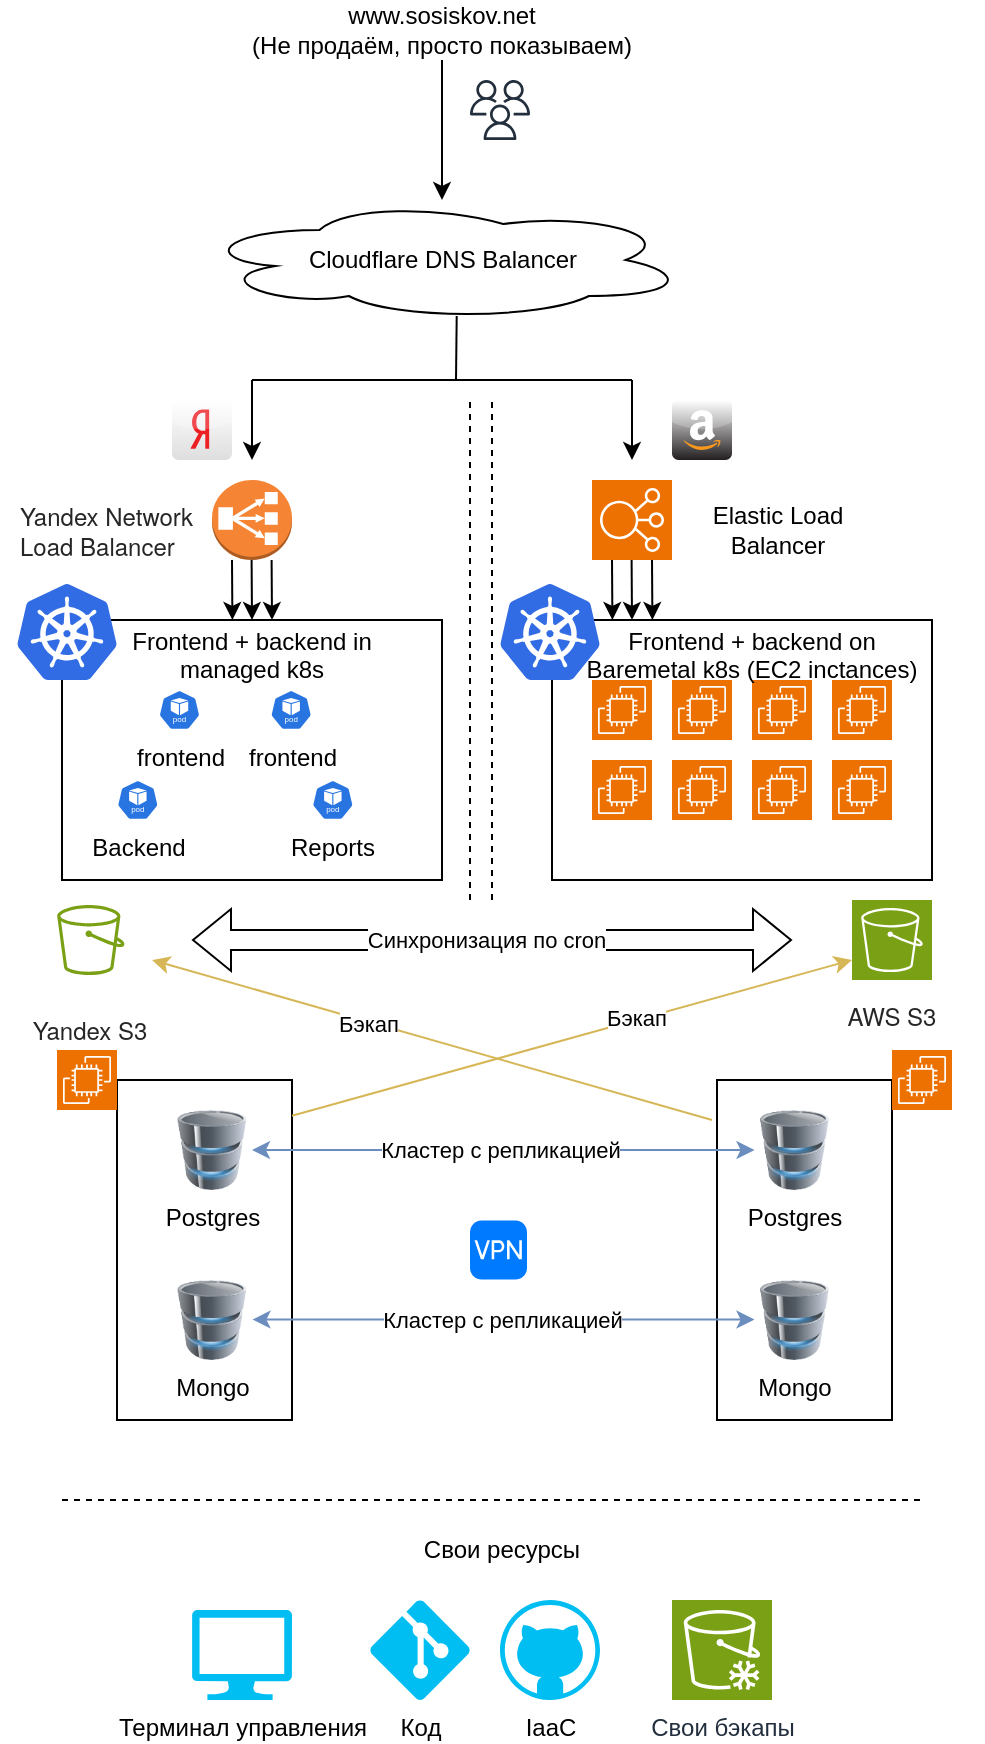 <mxfile version="24.8.2">
  <diagram name="Page-1" id="91McwhYBwaJq-M3u4j0n">
    <mxGraphModel dx="766" dy="627" grid="1" gridSize="10" guides="1" tooltips="1" connect="1" arrows="1" fold="1" page="1" pageScale="1" pageWidth="827" pageHeight="1169" math="0" shadow="0">
      <root>
        <mxCell id="0" />
        <mxCell id="1" parent="0" />
        <mxCell id="ehNMPMwny3DDVz9k8Zpn-62" value="" style="endArrow=none;dashed=1;html=1;rounded=0;" edge="1" parent="1">
          <mxGeometry width="50" height="50" relative="1" as="geometry">
            <mxPoint x="399" y="460" as="sourcePoint" />
            <mxPoint x="399" y="210" as="targetPoint" />
          </mxGeometry>
        </mxCell>
        <mxCell id="ehNMPMwny3DDVz9k8Zpn-53" value="" style="whiteSpace=wrap;html=1;" vertex="1" parent="1">
          <mxGeometry x="222.5" y="550" width="87.5" height="170" as="geometry" />
        </mxCell>
        <mxCell id="ehNMPMwny3DDVz9k8Zpn-33" value="" style="whiteSpace=wrap;html=1;" vertex="1" parent="1">
          <mxGeometry x="195" y="320" width="190" height="130" as="geometry" />
        </mxCell>
        <mxCell id="ehNMPMwny3DDVz9k8Zpn-27" value="" style="whiteSpace=wrap;html=1;" vertex="1" parent="1">
          <mxGeometry x="440" y="320" width="190" height="130" as="geometry" />
        </mxCell>
        <mxCell id="ehNMPMwny3DDVz9k8Zpn-1" value="www.sosiskov.net&lt;div&gt;(Не продаём, просто показываем)&lt;/div&gt;" style="text;strokeColor=none;align=center;fillColor=none;html=1;verticalAlign=middle;whiteSpace=wrap;rounded=0;" vertex="1" parent="1">
          <mxGeometry x="250" y="10" width="270" height="30" as="geometry" />
        </mxCell>
        <mxCell id="ehNMPMwny3DDVz9k8Zpn-2" value="" style="endArrow=classic;html=1;rounded=0;exitX=0.5;exitY=1;exitDx=0;exitDy=0;" edge="1" parent="1" source="ehNMPMwny3DDVz9k8Zpn-1">
          <mxGeometry width="50" height="50" relative="1" as="geometry">
            <mxPoint x="390" y="390" as="sourcePoint" />
            <mxPoint x="385" y="110" as="targetPoint" />
          </mxGeometry>
        </mxCell>
        <mxCell id="ehNMPMwny3DDVz9k8Zpn-3" value="Cloudflare DNS Balancer" style="ellipse;shape=cloud;whiteSpace=wrap;html=1;" vertex="1" parent="1">
          <mxGeometry x="262.5" y="110" width="245" height="60" as="geometry" />
        </mxCell>
        <mxCell id="ehNMPMwny3DDVz9k8Zpn-4" value="" style="endArrow=none;html=1;rounded=0;entryX=0.53;entryY=0.967;entryDx=0;entryDy=0;entryPerimeter=0;" edge="1" parent="1" target="ehNMPMwny3DDVz9k8Zpn-3">
          <mxGeometry width="50" height="50" relative="1" as="geometry">
            <mxPoint x="392" y="200" as="sourcePoint" />
            <mxPoint x="440" y="340" as="targetPoint" />
          </mxGeometry>
        </mxCell>
        <mxCell id="ehNMPMwny3DDVz9k8Zpn-5" value="" style="endArrow=none;html=1;rounded=0;" edge="1" parent="1">
          <mxGeometry width="50" height="50" relative="1" as="geometry">
            <mxPoint x="480" y="200" as="sourcePoint" />
            <mxPoint x="290" y="200" as="targetPoint" />
          </mxGeometry>
        </mxCell>
        <mxCell id="ehNMPMwny3DDVz9k8Zpn-6" value="" style="endArrow=classic;html=1;rounded=0;" edge="1" parent="1">
          <mxGeometry width="50" height="50" relative="1" as="geometry">
            <mxPoint x="290" y="200" as="sourcePoint" />
            <mxPoint x="290" y="240" as="targetPoint" />
          </mxGeometry>
        </mxCell>
        <mxCell id="ehNMPMwny3DDVz9k8Zpn-7" value="" style="endArrow=classic;html=1;rounded=0;" edge="1" parent="1">
          <mxGeometry width="50" height="50" relative="1" as="geometry">
            <mxPoint x="480" y="200" as="sourcePoint" />
            <mxPoint x="480" y="240" as="targetPoint" />
          </mxGeometry>
        </mxCell>
        <mxCell id="ehNMPMwny3DDVz9k8Zpn-8" value="" style="dashed=0;outlineConnect=0;html=1;align=center;labelPosition=center;verticalLabelPosition=bottom;verticalAlign=top;shape=mxgraph.webicons.yandex;gradientColor=#DFDEDE" vertex="1" parent="1">
          <mxGeometry x="250" y="210" width="30" height="30" as="geometry" />
        </mxCell>
        <mxCell id="ehNMPMwny3DDVz9k8Zpn-10" value="" style="sketch=0;outlineConnect=0;fontColor=#232F3E;gradientColor=none;fillColor=#232F3D;strokeColor=none;dashed=0;verticalLabelPosition=bottom;verticalAlign=top;align=center;html=1;fontSize=12;fontStyle=0;aspect=fixed;pointerEvents=1;shape=mxgraph.aws4.users;" vertex="1" parent="1">
          <mxGeometry x="399" y="50" width="30" height="30" as="geometry" />
        </mxCell>
        <mxCell id="ehNMPMwny3DDVz9k8Zpn-11" value="" style="dashed=0;outlineConnect=0;html=1;align=center;labelPosition=center;verticalLabelPosition=bottom;verticalAlign=top;shape=mxgraph.webicons.amazon_2;gradientColor=#231F20" vertex="1" parent="1">
          <mxGeometry x="500" y="210" width="30" height="30" as="geometry" />
        </mxCell>
        <mxCell id="ehNMPMwny3DDVz9k8Zpn-12" value="" style="sketch=0;points=[[0,0,0],[0.25,0,0],[0.5,0,0],[0.75,0,0],[1,0,0],[0,1,0],[0.25,1,0],[0.5,1,0],[0.75,1,0],[1,1,0],[0,0.25,0],[0,0.5,0],[0,0.75,0],[1,0.25,0],[1,0.5,0],[1,0.75,0]];outlineConnect=0;fontColor=#232F3E;fillColor=#ED7100;strokeColor=#ffffff;dashed=0;verticalLabelPosition=bottom;verticalAlign=top;align=center;html=1;fontSize=12;fontStyle=0;aspect=fixed;shape=mxgraph.aws4.resourceIcon;resIcon=mxgraph.aws4.elastic_load_balancing;" vertex="1" parent="1">
          <mxGeometry x="460" y="250" width="40" height="40" as="geometry" />
        </mxCell>
        <mxCell id="ehNMPMwny3DDVz9k8Zpn-13" value="" style="outlineConnect=0;dashed=0;verticalLabelPosition=bottom;verticalAlign=top;align=center;html=1;shape=mxgraph.aws3.classic_load_balancer;fillColor=#F58534;gradientColor=none;" vertex="1" parent="1">
          <mxGeometry x="270" y="250" width="40" height="40" as="geometry" />
        </mxCell>
        <mxCell id="ehNMPMwny3DDVz9k8Zpn-14" value="Elastic Load Balancer" style="text;strokeColor=none;align=center;fillColor=none;html=1;verticalAlign=middle;whiteSpace=wrap;rounded=0;" vertex="1" parent="1">
          <mxGeometry x="507.5" y="260" width="90" height="30" as="geometry" />
        </mxCell>
        <mxCell id="ehNMPMwny3DDVz9k8Zpn-15" value="&lt;h1 style=&quot;box-sizing: inherit; margin: 0px; color: rgba(0, 0, 0, 0.85); font-size: var(--g-text-display-4-font-size); font-weight: var(--g-text-accent-font-weight); line-height: var(--g-text-display-4-line-height); position: relative; font-family: &amp;quot;YS Text&amp;quot;, &amp;quot;Helvetica Neue&amp;quot;, Arial, Helvetica, sans-serif; text-align: start; background-color: rgb(255, 255, 255);&quot; id=&quot;g-uniq-74722&quot; class=&quot;pc-header-block__title&quot;&gt;&lt;span style=&quot;box-sizing: inherit;&quot;&gt;Yandex Network Load Balancer&lt;/span&gt;&lt;/h1&gt;" style="text;strokeColor=none;align=center;fillColor=none;html=1;verticalAlign=middle;whiteSpace=wrap;rounded=0;" vertex="1" parent="1">
          <mxGeometry x="172.5" y="260" width="90" height="30" as="geometry" />
        </mxCell>
        <mxCell id="ehNMPMwny3DDVz9k8Zpn-16" value="" style="sketch=0;points=[[0,0,0],[0.25,0,0],[0.5,0,0],[0.75,0,0],[1,0,0],[0,1,0],[0.25,1,0],[0.5,1,0],[0.75,1,0],[1,1,0],[0,0.25,0],[0,0.5,0],[0,0.75,0],[1,0.25,0],[1,0.5,0],[1,0.75,0]];outlineConnect=0;fontColor=#232F3E;fillColor=#ED7100;strokeColor=#ffffff;dashed=0;verticalLabelPosition=bottom;verticalAlign=top;align=center;html=1;fontSize=12;fontStyle=0;aspect=fixed;shape=mxgraph.aws4.resourceIcon;resIcon=mxgraph.aws4.ec2;" vertex="1" parent="1">
          <mxGeometry x="460" y="350" width="30" height="30" as="geometry" />
        </mxCell>
        <mxCell id="ehNMPMwny3DDVz9k8Zpn-17" value="" style="sketch=0;points=[[0,0,0],[0.25,0,0],[0.5,0,0],[0.75,0,0],[1,0,0],[0,1,0],[0.25,1,0],[0.5,1,0],[0.75,1,0],[1,1,0],[0,0.25,0],[0,0.5,0],[0,0.75,0],[1,0.25,0],[1,0.5,0],[1,0.75,0]];outlineConnect=0;fontColor=#232F3E;fillColor=#ED7100;strokeColor=#ffffff;dashed=0;verticalLabelPosition=bottom;verticalAlign=top;align=center;html=1;fontSize=12;fontStyle=0;aspect=fixed;shape=mxgraph.aws4.resourceIcon;resIcon=mxgraph.aws4.ec2;" vertex="1" parent="1">
          <mxGeometry x="500" y="350" width="30" height="30" as="geometry" />
        </mxCell>
        <mxCell id="ehNMPMwny3DDVz9k8Zpn-18" value="" style="sketch=0;points=[[0,0,0],[0.25,0,0],[0.5,0,0],[0.75,0,0],[1,0,0],[0,1,0],[0.25,1,0],[0.5,1,0],[0.75,1,0],[1,1,0],[0,0.25,0],[0,0.5,0],[0,0.75,0],[1,0.25,0],[1,0.5,0],[1,0.75,0]];outlineConnect=0;fontColor=#232F3E;fillColor=#ED7100;strokeColor=#ffffff;dashed=0;verticalLabelPosition=bottom;verticalAlign=top;align=center;html=1;fontSize=12;fontStyle=0;aspect=fixed;shape=mxgraph.aws4.resourceIcon;resIcon=mxgraph.aws4.ec2;" vertex="1" parent="1">
          <mxGeometry x="540" y="350" width="30" height="30" as="geometry" />
        </mxCell>
        <mxCell id="ehNMPMwny3DDVz9k8Zpn-19" value="" style="sketch=0;points=[[0,0,0],[0.25,0,0],[0.5,0,0],[0.75,0,0],[1,0,0],[0,1,0],[0.25,1,0],[0.5,1,0],[0.75,1,0],[1,1,0],[0,0.25,0],[0,0.5,0],[0,0.75,0],[1,0.25,0],[1,0.5,0],[1,0.75,0]];outlineConnect=0;fontColor=#232F3E;fillColor=#ED7100;strokeColor=#ffffff;dashed=0;verticalLabelPosition=bottom;verticalAlign=top;align=center;html=1;fontSize=12;fontStyle=0;aspect=fixed;shape=mxgraph.aws4.resourceIcon;resIcon=mxgraph.aws4.ec2;" vertex="1" parent="1">
          <mxGeometry x="580" y="350" width="30" height="30" as="geometry" />
        </mxCell>
        <mxCell id="ehNMPMwny3DDVz9k8Zpn-20" value="" style="sketch=0;points=[[0,0,0],[0.25,0,0],[0.5,0,0],[0.75,0,0],[1,0,0],[0,1,0],[0.25,1,0],[0.5,1,0],[0.75,1,0],[1,1,0],[0,0.25,0],[0,0.5,0],[0,0.75,0],[1,0.25,0],[1,0.5,0],[1,0.75,0]];outlineConnect=0;fontColor=#232F3E;fillColor=#ED7100;strokeColor=#ffffff;dashed=0;verticalLabelPosition=bottom;verticalAlign=top;align=center;html=1;fontSize=12;fontStyle=0;aspect=fixed;shape=mxgraph.aws4.resourceIcon;resIcon=mxgraph.aws4.ec2;" vertex="1" parent="1">
          <mxGeometry x="460" y="390" width="30" height="30" as="geometry" />
        </mxCell>
        <mxCell id="ehNMPMwny3DDVz9k8Zpn-21" value="" style="sketch=0;points=[[0,0,0],[0.25,0,0],[0.5,0,0],[0.75,0,0],[1,0,0],[0,1,0],[0.25,1,0],[0.5,1,0],[0.75,1,0],[1,1,0],[0,0.25,0],[0,0.5,0],[0,0.75,0],[1,0.25,0],[1,0.5,0],[1,0.75,0]];outlineConnect=0;fontColor=#232F3E;fillColor=#ED7100;strokeColor=#ffffff;dashed=0;verticalLabelPosition=bottom;verticalAlign=top;align=center;html=1;fontSize=12;fontStyle=0;aspect=fixed;shape=mxgraph.aws4.resourceIcon;resIcon=mxgraph.aws4.ec2;" vertex="1" parent="1">
          <mxGeometry x="500" y="390" width="30" height="30" as="geometry" />
        </mxCell>
        <mxCell id="ehNMPMwny3DDVz9k8Zpn-22" value="" style="sketch=0;points=[[0,0,0],[0.25,0,0],[0.5,0,0],[0.75,0,0],[1,0,0],[0,1,0],[0.25,1,0],[0.5,1,0],[0.75,1,0],[1,1,0],[0,0.25,0],[0,0.5,0],[0,0.75,0],[1,0.25,0],[1,0.5,0],[1,0.75,0]];outlineConnect=0;fontColor=#232F3E;fillColor=#ED7100;strokeColor=#ffffff;dashed=0;verticalLabelPosition=bottom;verticalAlign=top;align=center;html=1;fontSize=12;fontStyle=0;aspect=fixed;shape=mxgraph.aws4.resourceIcon;resIcon=mxgraph.aws4.ec2;" vertex="1" parent="1">
          <mxGeometry x="540" y="390" width="30" height="30" as="geometry" />
        </mxCell>
        <mxCell id="ehNMPMwny3DDVz9k8Zpn-23" value="" style="sketch=0;points=[[0,0,0],[0.25,0,0],[0.5,0,0],[0.75,0,0],[1,0,0],[0,1,0],[0.25,1,0],[0.5,1,0],[0.75,1,0],[1,1,0],[0,0.25,0],[0,0.5,0],[0,0.75,0],[1,0.25,0],[1,0.5,0],[1,0.75,0]];outlineConnect=0;fontColor=#232F3E;fillColor=#ED7100;strokeColor=#ffffff;dashed=0;verticalLabelPosition=bottom;verticalAlign=top;align=center;html=1;fontSize=12;fontStyle=0;aspect=fixed;shape=mxgraph.aws4.resourceIcon;resIcon=mxgraph.aws4.ec2;" vertex="1" parent="1">
          <mxGeometry x="580" y="390" width="30" height="30" as="geometry" />
        </mxCell>
        <mxCell id="ehNMPMwny3DDVz9k8Zpn-25" value="" style="image;sketch=0;aspect=fixed;html=1;points=[];align=center;fontSize=12;image=img/lib/mscae/Kubernetes.svg;" vertex="1" parent="1">
          <mxGeometry x="414" y="302" width="50" height="48" as="geometry" />
        </mxCell>
        <mxCell id="ehNMPMwny3DDVz9k8Zpn-28" value="" style="endArrow=classic;html=1;rounded=0;" edge="1" parent="1">
          <mxGeometry width="50" height="50" relative="1" as="geometry">
            <mxPoint x="479.8" y="290" as="sourcePoint" />
            <mxPoint x="480" y="320" as="targetPoint" />
          </mxGeometry>
        </mxCell>
        <mxCell id="ehNMPMwny3DDVz9k8Zpn-29" value="" style="endArrow=classic;html=1;rounded=0;" edge="1" parent="1">
          <mxGeometry width="50" height="50" relative="1" as="geometry">
            <mxPoint x="490.0" y="290" as="sourcePoint" />
            <mxPoint x="490.2" y="320" as="targetPoint" />
          </mxGeometry>
        </mxCell>
        <mxCell id="ehNMPMwny3DDVz9k8Zpn-30" value="" style="endArrow=classic;html=1;rounded=0;" edge="1" parent="1">
          <mxGeometry width="50" height="50" relative="1" as="geometry">
            <mxPoint x="470.0" y="290" as="sourcePoint" />
            <mxPoint x="470.2" y="320" as="targetPoint" />
          </mxGeometry>
        </mxCell>
        <mxCell id="ehNMPMwny3DDVz9k8Zpn-31" value="" style="image;sketch=0;aspect=fixed;html=1;points=[];align=center;fontSize=12;image=img/lib/mscae/Kubernetes.svg;" vertex="1" parent="1">
          <mxGeometry x="172.5" y="302" width="50" height="48" as="geometry" />
        </mxCell>
        <mxCell id="ehNMPMwny3DDVz9k8Zpn-32" value="Frontend + backend on Baremetal k8s (EC2 inctances)&lt;div&gt;&lt;br&gt;&lt;/div&gt;" style="text;strokeColor=none;align=center;fillColor=none;html=1;verticalAlign=middle;whiteSpace=wrap;rounded=0;" vertex="1" parent="1">
          <mxGeometry x="450" y="330" width="180" height="30" as="geometry" />
        </mxCell>
        <mxCell id="ehNMPMwny3DDVz9k8Zpn-34" value="Frontend + backend in &lt;br&gt;managed k8s&lt;div&gt;&lt;br&gt;&lt;/div&gt;" style="text;strokeColor=none;align=center;fillColor=none;html=1;verticalAlign=middle;whiteSpace=wrap;rounded=0;" vertex="1" parent="1">
          <mxGeometry x="200" y="330" width="180" height="30" as="geometry" />
        </mxCell>
        <mxCell id="ehNMPMwny3DDVz9k8Zpn-35" value="" style="endArrow=classic;html=1;rounded=0;" edge="1" parent="1">
          <mxGeometry width="50" height="50" relative="1" as="geometry">
            <mxPoint x="280.0" y="290" as="sourcePoint" />
            <mxPoint x="280.2" y="320" as="targetPoint" />
          </mxGeometry>
        </mxCell>
        <mxCell id="ehNMPMwny3DDVz9k8Zpn-36" value="" style="endArrow=classic;html=1;rounded=0;" edge="1" parent="1">
          <mxGeometry width="50" height="50" relative="1" as="geometry">
            <mxPoint x="289.8" y="290" as="sourcePoint" />
            <mxPoint x="290" y="320" as="targetPoint" />
          </mxGeometry>
        </mxCell>
        <mxCell id="ehNMPMwny3DDVz9k8Zpn-37" value="" style="endArrow=classic;html=1;rounded=0;" edge="1" parent="1">
          <mxGeometry width="50" height="50" relative="1" as="geometry">
            <mxPoint x="299.8" y="290" as="sourcePoint" />
            <mxPoint x="300" y="320" as="targetPoint" />
          </mxGeometry>
        </mxCell>
        <mxCell id="ehNMPMwny3DDVz9k8Zpn-38" value="frontend" style="aspect=fixed;sketch=0;html=1;dashed=0;whitespace=wrap;verticalLabelPosition=bottom;verticalAlign=top;fillColor=#2875E2;strokeColor=#ffffff;points=[[0.005,0.63,0],[0.1,0.2,0],[0.9,0.2,0],[0.5,0,0],[0.995,0.63,0],[0.72,0.99,0],[0.5,1,0],[0.28,0.99,0]];shape=mxgraph.kubernetes.icon2;kubernetesLabel=1;prIcon=pod" vertex="1" parent="1">
          <mxGeometry x="243.33" y="355" width="20.83" height="20" as="geometry" />
        </mxCell>
        <mxCell id="ehNMPMwny3DDVz9k8Zpn-40" value="Reports" style="aspect=fixed;sketch=0;html=1;dashed=0;whitespace=wrap;verticalLabelPosition=bottom;verticalAlign=top;fillColor=#2875E2;strokeColor=#ffffff;points=[[0.005,0.63,0],[0.1,0.2,0],[0.9,0.2,0],[0.5,0,0],[0.995,0.63,0],[0.72,0.99,0],[0.5,1,0],[0.28,0.99,0]];shape=mxgraph.kubernetes.icon2;kubernetesLabel=1;prIcon=pod" vertex="1" parent="1">
          <mxGeometry x="320.0" y="400" width="20.83" height="20" as="geometry" />
        </mxCell>
        <mxCell id="ehNMPMwny3DDVz9k8Zpn-41" value="Backend" style="aspect=fixed;sketch=0;html=1;dashed=0;whitespace=wrap;verticalLabelPosition=bottom;verticalAlign=top;fillColor=#2875E2;strokeColor=#ffffff;points=[[0.005,0.63,0],[0.1,0.2,0],[0.9,0.2,0],[0.5,0,0],[0.995,0.63,0],[0.72,0.99,0],[0.5,1,0],[0.28,0.99,0]];shape=mxgraph.kubernetes.icon2;kubernetesLabel=1;prIcon=pod" vertex="1" parent="1">
          <mxGeometry x="222.5" y="400" width="20.83" height="20" as="geometry" />
        </mxCell>
        <mxCell id="ehNMPMwny3DDVz9k8Zpn-42" value="frontend" style="aspect=fixed;sketch=0;html=1;dashed=0;whitespace=wrap;verticalLabelPosition=bottom;verticalAlign=top;fillColor=#2875E2;strokeColor=#ffffff;points=[[0.005,0.63,0],[0.1,0.2,0],[0.9,0.2,0],[0.5,0,0],[0.995,0.63,0],[0.72,0.99,0],[0.5,1,0],[0.28,0.99,0]];shape=mxgraph.kubernetes.icon2;kubernetesLabel=1;prIcon=pod" vertex="1" parent="1">
          <mxGeometry x="299.17" y="355" width="20.83" height="20" as="geometry" />
        </mxCell>
        <mxCell id="ehNMPMwny3DDVz9k8Zpn-43" value="" style="sketch=0;points=[[0,0,0],[0.25,0,0],[0.5,0,0],[0.75,0,0],[1,0,0],[0,1,0],[0.25,1,0],[0.5,1,0],[0.75,1,0],[1,1,0],[0,0.25,0],[0,0.5,0],[0,0.75,0],[1,0.25,0],[1,0.5,0],[1,0.75,0]];outlineConnect=0;fontColor=#232F3E;fillColor=#7AA116;strokeColor=#ffffff;dashed=0;verticalLabelPosition=bottom;verticalAlign=top;align=center;html=1;fontSize=12;fontStyle=0;aspect=fixed;shape=mxgraph.aws4.resourceIcon;resIcon=mxgraph.aws4.s3;" vertex="1" parent="1">
          <mxGeometry x="590" y="460" width="40" height="40" as="geometry" />
        </mxCell>
        <mxCell id="ehNMPMwny3DDVz9k8Zpn-44" value="" style="sketch=0;outlineConnect=0;fontColor=#232F3E;gradientColor=none;fillColor=#7AA116;strokeColor=none;dashed=0;verticalLabelPosition=bottom;verticalAlign=top;align=center;html=1;fontSize=12;fontStyle=0;aspect=fixed;pointerEvents=1;shape=mxgraph.aws4.bucket;" vertex="1" parent="1">
          <mxGeometry x="192.59" y="462.5" width="33.66" height="35" as="geometry" />
        </mxCell>
        <mxCell id="ehNMPMwny3DDVz9k8Zpn-45" value="&lt;h1 style=&quot;box-sizing: inherit; margin: 0px; color: rgba(0, 0, 0, 0.85); font-size: var(--g-text-display-4-font-size); font-weight: var(--g-text-accent-font-weight); line-height: var(--g-text-display-4-line-height); position: relative; font-family: &amp;quot;YS Text&amp;quot;, &amp;quot;Helvetica Neue&amp;quot;, Arial, Helvetica, sans-serif; text-align: start; background-color: rgb(255, 255, 255);&quot; id=&quot;g-uniq-74722&quot; class=&quot;pc-header-block__title&quot;&gt;&lt;span style=&quot;box-sizing: inherit;&quot;&gt;Yandex S3&lt;/span&gt;&lt;/h1&gt;" style="text;strokeColor=none;align=center;fillColor=none;html=1;verticalAlign=middle;whiteSpace=wrap;rounded=0;" vertex="1" parent="1">
          <mxGeometry x="164.42" y="510" width="90" height="30" as="geometry" />
        </mxCell>
        <mxCell id="ehNMPMwny3DDVz9k8Zpn-46" value="&lt;h1 style=&quot;box-sizing: inherit; margin: 0px; color: rgba(0, 0, 0, 0.85); font-size: var(--g-text-display-4-font-size); font-weight: var(--g-text-accent-font-weight); line-height: var(--g-text-display-4-line-height); position: relative; font-family: &amp;quot;YS Text&amp;quot;, &amp;quot;Helvetica Neue&amp;quot;, Arial, Helvetica, sans-serif; text-align: start; background-color: rgb(255, 255, 255);&quot; id=&quot;g-uniq-74722&quot; class=&quot;pc-header-block__title&quot;&gt;&lt;span style=&quot;box-sizing: inherit;&quot;&gt;AWS S3&lt;/span&gt;&lt;/h1&gt;&lt;div&gt;&lt;span style=&quot;box-sizing: inherit;&quot;&gt;&lt;br&gt;&lt;/span&gt;&lt;/div&gt;" style="text;strokeColor=none;align=center;fillColor=none;html=1;verticalAlign=middle;whiteSpace=wrap;rounded=0;" vertex="1" parent="1">
          <mxGeometry x="565" y="510" width="90" height="30" as="geometry" />
        </mxCell>
        <mxCell id="ehNMPMwny3DDVz9k8Zpn-47" value="" style="shape=flexArrow;endArrow=classic;startArrow=classic;html=1;rounded=0;" edge="1" parent="1">
          <mxGeometry width="100" height="100" relative="1" as="geometry">
            <mxPoint x="260" y="480" as="sourcePoint" />
            <mxPoint x="560" y="480" as="targetPoint" />
          </mxGeometry>
        </mxCell>
        <mxCell id="ehNMPMwny3DDVz9k8Zpn-48" value="Синхронизация по cron" style="edgeLabel;html=1;align=center;verticalAlign=middle;resizable=0;points=[];" vertex="1" connectable="0" parent="ehNMPMwny3DDVz9k8Zpn-47">
          <mxGeometry x="-0.021" relative="1" as="geometry">
            <mxPoint as="offset" />
          </mxGeometry>
        </mxCell>
        <mxCell id="ehNMPMwny3DDVz9k8Zpn-49" value="Postgres" style="image;html=1;image=img/lib/clip_art/computers/Database_128x128.png" vertex="1" parent="1">
          <mxGeometry x="250" y="565" width="40" height="40" as="geometry" />
        </mxCell>
        <mxCell id="ehNMPMwny3DDVz9k8Zpn-50" value="Mongo" style="image;html=1;image=img/lib/clip_art/computers/Database_128x128.png" vertex="1" parent="1">
          <mxGeometry x="250" y="650" width="40" height="40" as="geometry" />
        </mxCell>
        <mxCell id="ehNMPMwny3DDVz9k8Zpn-52" value="" style="sketch=0;points=[[0,0,0],[0.25,0,0],[0.5,0,0],[0.75,0,0],[1,0,0],[0,1,0],[0.25,1,0],[0.5,1,0],[0.75,1,0],[1,1,0],[0,0.25,0],[0,0.5,0],[0,0.75,0],[1,0.25,0],[1,0.5,0],[1,0.75,0]];outlineConnect=0;fontColor=#232F3E;fillColor=#ED7100;strokeColor=#ffffff;dashed=0;verticalLabelPosition=bottom;verticalAlign=top;align=center;html=1;fontSize=12;fontStyle=0;aspect=fixed;shape=mxgraph.aws4.resourceIcon;resIcon=mxgraph.aws4.ec2;" vertex="1" parent="1">
          <mxGeometry x="192.5" y="535" width="30" height="30" as="geometry" />
        </mxCell>
        <mxCell id="ehNMPMwny3DDVz9k8Zpn-54" value="" style="whiteSpace=wrap;html=1;" vertex="1" parent="1">
          <mxGeometry x="522.5" y="550" width="87.5" height="170" as="geometry" />
        </mxCell>
        <mxCell id="ehNMPMwny3DDVz9k8Zpn-55" value="Postgres" style="image;html=1;image=img/lib/clip_art/computers/Database_128x128.png" vertex="1" parent="1">
          <mxGeometry x="541.25" y="565" width="40" height="40" as="geometry" />
        </mxCell>
        <mxCell id="ehNMPMwny3DDVz9k8Zpn-56" value="Mongo" style="image;html=1;image=img/lib/clip_art/computers/Database_128x128.png" vertex="1" parent="1">
          <mxGeometry x="541.25" y="650" width="40" height="40" as="geometry" />
        </mxCell>
        <mxCell id="ehNMPMwny3DDVz9k8Zpn-57" value="" style="sketch=0;points=[[0,0,0],[0.25,0,0],[0.5,0,0],[0.75,0,0],[1,0,0],[0,1,0],[0.25,1,0],[0.5,1,0],[0.75,1,0],[1,1,0],[0,0.25,0],[0,0.5,0],[0,0.75,0],[1,0.25,0],[1,0.5,0],[1,0.75,0]];outlineConnect=0;fontColor=#232F3E;fillColor=#ED7100;strokeColor=#ffffff;dashed=0;verticalLabelPosition=bottom;verticalAlign=top;align=center;html=1;fontSize=12;fontStyle=0;aspect=fixed;shape=mxgraph.aws4.resourceIcon;resIcon=mxgraph.aws4.ec2;" vertex="1" parent="1">
          <mxGeometry x="610" y="535" width="30" height="30" as="geometry" />
        </mxCell>
        <mxCell id="ehNMPMwny3DDVz9k8Zpn-64" value="" style="endArrow=classic;startArrow=classic;html=1;rounded=0;fillColor=#dae8fc;strokeColor=#6c8ebf;" edge="1" parent="1" source="ehNMPMwny3DDVz9k8Zpn-49" target="ehNMPMwny3DDVz9k8Zpn-55">
          <mxGeometry width="50" height="50" relative="1" as="geometry">
            <mxPoint x="390" y="580" as="sourcePoint" />
            <mxPoint x="440" y="530" as="targetPoint" />
          </mxGeometry>
        </mxCell>
        <mxCell id="ehNMPMwny3DDVz9k8Zpn-66" value="Кластер с репликацией" style="edgeLabel;html=1;align=center;verticalAlign=middle;resizable=0;points=[];" vertex="1" connectable="0" parent="ehNMPMwny3DDVz9k8Zpn-64">
          <mxGeometry x="0.305" y="-1" relative="1" as="geometry">
            <mxPoint x="-40" y="-1" as="offset" />
          </mxGeometry>
        </mxCell>
        <mxCell id="ehNMPMwny3DDVz9k8Zpn-70" value="" style="endArrow=classic;startArrow=classic;html=1;rounded=0;fillColor=#dae8fc;strokeColor=#6c8ebf;" edge="1" parent="1">
          <mxGeometry width="50" height="50" relative="1" as="geometry">
            <mxPoint x="290.25" y="669.8" as="sourcePoint" />
            <mxPoint x="541.25" y="669.8" as="targetPoint" />
          </mxGeometry>
        </mxCell>
        <mxCell id="ehNMPMwny3DDVz9k8Zpn-71" value="Кластер с репликацией" style="edgeLabel;html=1;align=center;verticalAlign=middle;resizable=0;points=[];" vertex="1" connectable="0" parent="ehNMPMwny3DDVz9k8Zpn-70">
          <mxGeometry x="0.305" y="-1" relative="1" as="geometry">
            <mxPoint x="-40" y="-1" as="offset" />
          </mxGeometry>
        </mxCell>
        <mxCell id="ehNMPMwny3DDVz9k8Zpn-72" value="" style="endArrow=classic;html=1;rounded=0;exitX=1;exitY=0.105;exitDx=0;exitDy=0;exitPerimeter=0;entryX=0;entryY=0.75;entryDx=0;entryDy=0;entryPerimeter=0;fillColor=#fff2cc;strokeColor=#d6b656;" edge="1" parent="1" source="ehNMPMwny3DDVz9k8Zpn-53" target="ehNMPMwny3DDVz9k8Zpn-43">
          <mxGeometry width="50" height="50" relative="1" as="geometry">
            <mxPoint x="390" y="540" as="sourcePoint" />
            <mxPoint x="440" y="490" as="targetPoint" />
          </mxGeometry>
        </mxCell>
        <mxCell id="ehNMPMwny3DDVz9k8Zpn-73" value="Бэкап" style="edgeLabel;html=1;align=center;verticalAlign=middle;resizable=0;points=[];" vertex="1" connectable="0" parent="ehNMPMwny3DDVz9k8Zpn-72">
          <mxGeometry x="0.228" y="1" relative="1" as="geometry">
            <mxPoint as="offset" />
          </mxGeometry>
        </mxCell>
        <mxCell id="ehNMPMwny3DDVz9k8Zpn-74" value="" style="endArrow=classic;html=1;rounded=0;fillColor=#fff2cc;strokeColor=#d6b656;" edge="1" parent="1">
          <mxGeometry width="50" height="50" relative="1" as="geometry">
            <mxPoint x="520" y="570" as="sourcePoint" />
            <mxPoint x="240" y="490" as="targetPoint" />
          </mxGeometry>
        </mxCell>
        <mxCell id="ehNMPMwny3DDVz9k8Zpn-75" value="Бэкап" style="edgeLabel;html=1;align=center;verticalAlign=middle;resizable=0;points=[];" vertex="1" connectable="0" parent="ehNMPMwny3DDVz9k8Zpn-74">
          <mxGeometry x="0.228" y="1" relative="1" as="geometry">
            <mxPoint as="offset" />
          </mxGeometry>
        </mxCell>
        <mxCell id="ehNMPMwny3DDVz9k8Zpn-77" value="" style="html=1;strokeWidth=1;shadow=0;dashed=0;shape=mxgraph.ios7.misc.vpn;fillColor=#007AFF;strokeColor=none;buttonText=;strokeColor2=#222222;fontColor=#222222;fontSize=8;verticalLabelPosition=bottom;verticalAlign=top;align=center;sketch=0;" vertex="1" parent="1">
          <mxGeometry x="399" y="620.25" width="28.5" height="29.5" as="geometry" />
        </mxCell>
        <mxCell id="ehNMPMwny3DDVz9k8Zpn-78" value="" style="endArrow=none;dashed=1;html=1;rounded=0;" edge="1" parent="1">
          <mxGeometry width="50" height="50" relative="1" as="geometry">
            <mxPoint x="410" y="460" as="sourcePoint" />
            <mxPoint x="410" y="210" as="targetPoint" />
          </mxGeometry>
        </mxCell>
        <mxCell id="ehNMPMwny3DDVz9k8Zpn-79" value="Код" style="verticalLabelPosition=bottom;html=1;verticalAlign=top;align=center;strokeColor=none;fillColor=#00BEF2;shape=mxgraph.azure.git_repository;" vertex="1" parent="1">
          <mxGeometry x="349" y="810" width="50" height="50" as="geometry" />
        </mxCell>
        <mxCell id="ehNMPMwny3DDVz9k8Zpn-80" value="" style="endArrow=none;dashed=1;html=1;rounded=0;" edge="1" parent="1">
          <mxGeometry width="50" height="50" relative="1" as="geometry">
            <mxPoint x="195" y="760" as="sourcePoint" />
            <mxPoint x="625" y="760" as="targetPoint" />
          </mxGeometry>
        </mxCell>
        <mxCell id="ehNMPMwny3DDVz9k8Zpn-81" value="Свои ресурсы" style="text;strokeColor=none;align=center;fillColor=none;html=1;verticalAlign=middle;whiteSpace=wrap;rounded=0;" vertex="1" parent="1">
          <mxGeometry x="280" y="770" width="270" height="30" as="geometry" />
        </mxCell>
        <mxCell id="ehNMPMwny3DDVz9k8Zpn-82" value="IaaC" style="verticalLabelPosition=bottom;html=1;verticalAlign=top;align=center;strokeColor=none;fillColor=#00BEF2;shape=mxgraph.azure.github_code;pointerEvents=1;" vertex="1" parent="1">
          <mxGeometry x="414" y="810" width="50" height="50" as="geometry" />
        </mxCell>
        <mxCell id="ehNMPMwny3DDVz9k8Zpn-83" value="Терминал управления" style="verticalLabelPosition=bottom;html=1;verticalAlign=top;align=center;strokeColor=none;fillColor=#00BEF2;shape=mxgraph.azure.computer;pointerEvents=1;" vertex="1" parent="1">
          <mxGeometry x="260" y="815" width="50" height="45" as="geometry" />
        </mxCell>
        <mxCell id="ehNMPMwny3DDVz9k8Zpn-84" value="Свои бэкапы" style="sketch=0;points=[[0,0,0],[0.25,0,0],[0.5,0,0],[0.75,0,0],[1,0,0],[0,1,0],[0.25,1,0],[0.5,1,0],[0.75,1,0],[1,1,0],[0,0.25,0],[0,0.5,0],[0,0.75,0],[1,0.25,0],[1,0.5,0],[1,0.75,0]];outlineConnect=0;fontColor=#232F3E;fillColor=#7AA116;strokeColor=#ffffff;dashed=0;verticalLabelPosition=bottom;verticalAlign=top;align=center;html=1;fontSize=12;fontStyle=0;aspect=fixed;shape=mxgraph.aws4.resourceIcon;resIcon=mxgraph.aws4.glacier;" vertex="1" parent="1">
          <mxGeometry x="500" y="810" width="50" height="50" as="geometry" />
        </mxCell>
      </root>
    </mxGraphModel>
  </diagram>
</mxfile>
